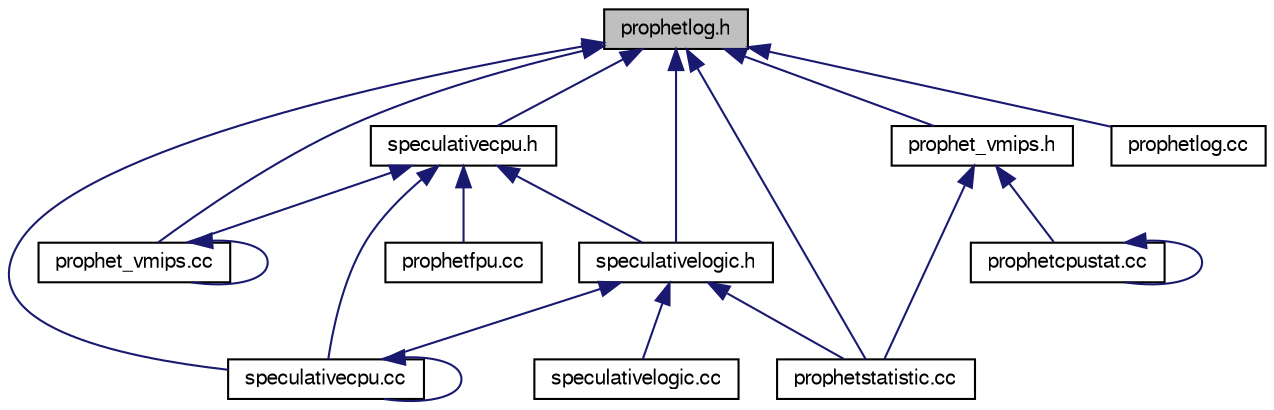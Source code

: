 digraph G
{
  edge [fontname="FreeSans",fontsize="10",labelfontname="FreeSans",labelfontsize="10"];
  node [fontname="FreeSans",fontsize="10",shape=record];
  Node1 [label="prophetlog.h",height=0.2,width=0.4,color="black", fillcolor="grey75", style="filled" fontcolor="black"];
  Node1 -> Node2 [dir=back,color="midnightblue",fontsize="10",style="solid"];
  Node2 [label="prophet_vmips.cc",height=0.2,width=0.4,color="black", fillcolor="white", style="filled",URL="$prophet__vmips_8cc.html"];
  Node2 -> Node2 [dir=back,color="midnightblue",fontsize="10",style="solid"];
  Node1 -> Node3 [dir=back,color="midnightblue",fontsize="10",style="solid"];
  Node3 [label="prophet_vmips.h",height=0.2,width=0.4,color="black", fillcolor="white", style="filled",URL="$prophet__vmips_8h.html"];
  Node3 -> Node4 [dir=back,color="midnightblue",fontsize="10",style="solid"];
  Node4 [label="prophetcpustat.cc",height=0.2,width=0.4,color="black", fillcolor="white", style="filled",URL="$prophetcpustat_8cc.html"];
  Node4 -> Node4 [dir=back,color="midnightblue",fontsize="10",style="solid"];
  Node3 -> Node5 [dir=back,color="midnightblue",fontsize="10",style="solid"];
  Node5 [label="prophetstatistic.cc",height=0.2,width=0.4,color="black", fillcolor="white", style="filled",URL="$prophetstatistic_8cc.html"];
  Node1 -> Node6 [dir=back,color="midnightblue",fontsize="10",style="solid"];
  Node6 [label="prophetlog.cc",height=0.2,width=0.4,color="black", fillcolor="white", style="filled",URL="$prophetlog_8cc.html"];
  Node1 -> Node5 [dir=back,color="midnightblue",fontsize="10",style="solid"];
  Node1 -> Node7 [dir=back,color="midnightblue",fontsize="10",style="solid"];
  Node7 [label="speculativecpu.cc",height=0.2,width=0.4,color="black", fillcolor="white", style="filled",URL="$speculativecpu_8cc.html"];
  Node7 -> Node7 [dir=back,color="midnightblue",fontsize="10",style="solid"];
  Node1 -> Node8 [dir=back,color="midnightblue",fontsize="10",style="solid"];
  Node8 [label="speculativecpu.h",height=0.2,width=0.4,color="black", fillcolor="white", style="filled",URL="$speculativecpu_8h.html"];
  Node8 -> Node2 [dir=back,color="midnightblue",fontsize="10",style="solid"];
  Node8 -> Node9 [dir=back,color="midnightblue",fontsize="10",style="solid"];
  Node9 [label="prophetfpu.cc",height=0.2,width=0.4,color="black", fillcolor="white", style="filled",URL="$prophetfpu_8cc.html"];
  Node8 -> Node7 [dir=back,color="midnightblue",fontsize="10",style="solid"];
  Node8 -> Node10 [dir=back,color="midnightblue",fontsize="10",style="solid"];
  Node10 [label="speculativelogic.h",height=0.2,width=0.4,color="black", fillcolor="white", style="filled",URL="$speculativelogic_8h.html"];
  Node10 -> Node5 [dir=back,color="midnightblue",fontsize="10",style="solid"];
  Node10 -> Node7 [dir=back,color="midnightblue",fontsize="10",style="solid"];
  Node10 -> Node11 [dir=back,color="midnightblue",fontsize="10",style="solid"];
  Node11 [label="speculativelogic.cc",height=0.2,width=0.4,color="black", fillcolor="white", style="filled",URL="$speculativelogic_8cc.html"];
  Node1 -> Node10 [dir=back,color="midnightblue",fontsize="10",style="solid"];
}
